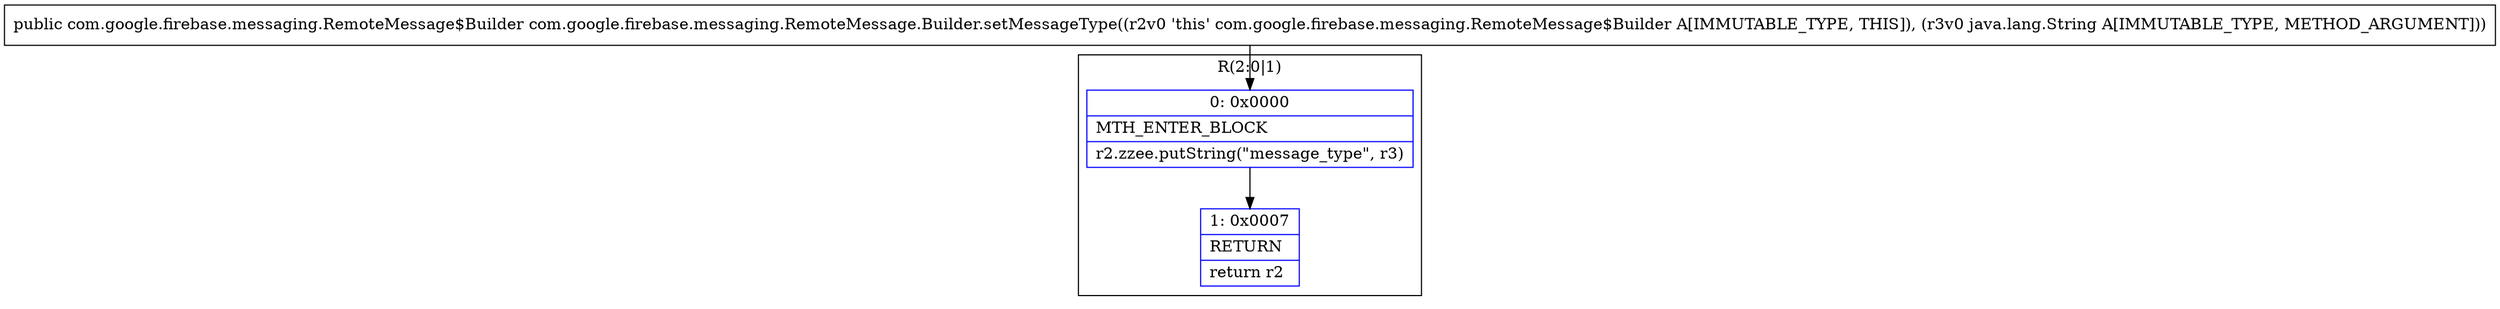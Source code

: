 digraph "CFG forcom.google.firebase.messaging.RemoteMessage.Builder.setMessageType(Ljava\/lang\/String;)Lcom\/google\/firebase\/messaging\/RemoteMessage$Builder;" {
subgraph cluster_Region_1686264724 {
label = "R(2:0|1)";
node [shape=record,color=blue];
Node_0 [shape=record,label="{0\:\ 0x0000|MTH_ENTER_BLOCK\l|r2.zzee.putString(\"message_type\", r3)\l}"];
Node_1 [shape=record,label="{1\:\ 0x0007|RETURN\l|return r2\l}"];
}
MethodNode[shape=record,label="{public com.google.firebase.messaging.RemoteMessage$Builder com.google.firebase.messaging.RemoteMessage.Builder.setMessageType((r2v0 'this' com.google.firebase.messaging.RemoteMessage$Builder A[IMMUTABLE_TYPE, THIS]), (r3v0 java.lang.String A[IMMUTABLE_TYPE, METHOD_ARGUMENT])) }"];
MethodNode -> Node_0;
Node_0 -> Node_1;
}

